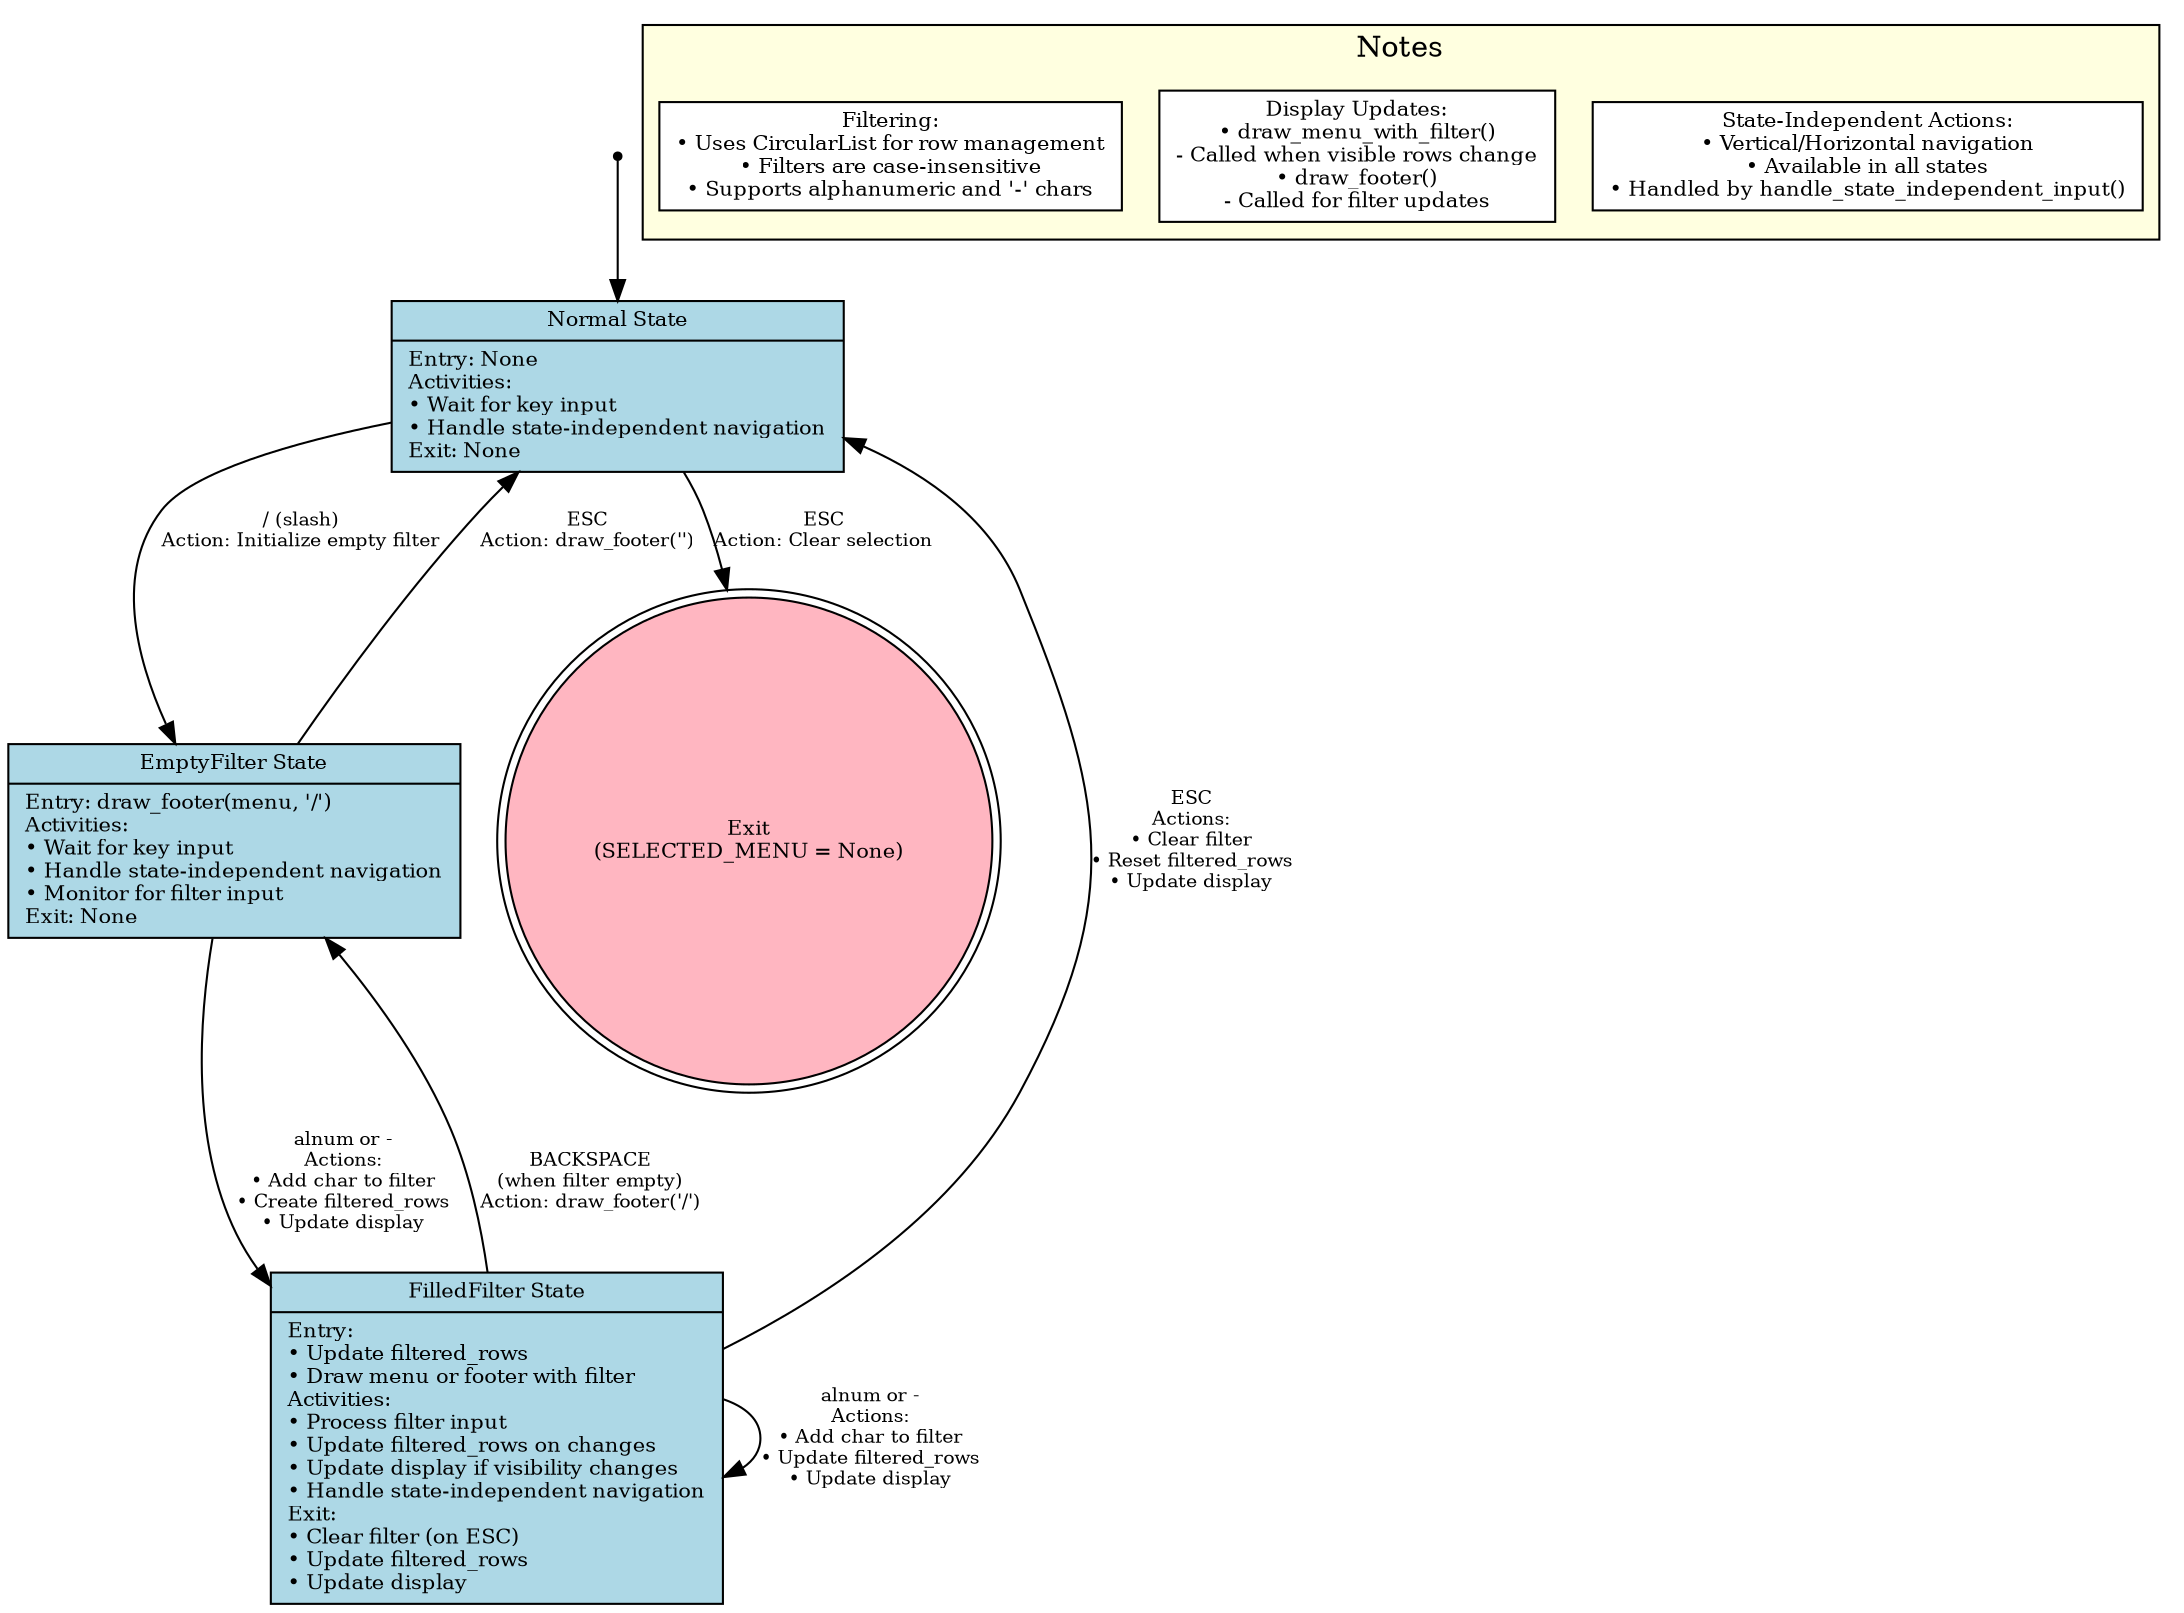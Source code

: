 digraph state_machine {
    // Graph styling
    rankdir=TB;
    compound=true;
    node [shape=record, style=filled, fillcolor=lightblue, fontsize=10];
    edge [fontsize=9];

    // States with entry/exit/activities
    Normal [label="{Normal State|Entry: None\l\
Activities:\l\
• Wait for key input\l\
• Handle state-independent navigation\l\
Exit: None\l}"];

    EmptyFilter [label="{EmptyFilter State|Entry: draw_footer(menu, '/')\l\
Activities:\l\
• Wait for key input\l\
• Handle state-independent navigation\l\
• Monitor for filter input\l\
Exit: None\l}"];

    FilledFilter [label="{FilledFilter State|Entry:\l\
• Update filtered_rows\l\
• Draw menu or footer with filter\l\
Activities:\l\
• Process filter input\l\
• Update filtered_rows on changes\l\
• Update display if visibility changes\l\
• Handle state-independent navigation\l\
Exit:\l\
• Clear filter (on ESC)\l\
• Update filtered_rows\l\
• Update display\l}"];

    // Exit node
    exit [shape=doublecircle, fillcolor=lightpink, label="Exit\n(SELECTED_MENU = None)"];

    // Initial state indicator
    start [shape=point, fillcolor=black];
    start -> Normal;

    // Transitions
    Normal -> EmptyFilter [label="/ (slash)\nAction: Initialize empty filter"];
    Normal -> exit [label="ESC\nAction: Clear selection"];

    EmptyFilter -> Normal [label="ESC\nAction: draw_footer('')"];
    EmptyFilter -> FilledFilter [label="alnum or -\nActions:\n• Add char to filter\n• Create filtered_rows\n• Update display"];

    FilledFilter -> Normal [label="ESC\nActions:\n• Clear filter\n• Reset filtered_rows\n• Update display"];
    FilledFilter -> EmptyFilter [label="BACKSPACE\n(when filter empty)\nAction: draw_footer('/')"];
    FilledFilter -> FilledFilter [label="alnum or -\nActions:\n• Add char to filter\n• Update filtered_rows\n• Update display"];

    // State-independent actions note
    subgraph cluster_notes {
        label="Notes";
        style=filled;
        fillcolor=lightyellow;
        node [style=filled, fillcolor=white];
        note1 [label="State-Independent Actions:\n• Vertical/Horizontal navigation\n• Available in all states\n• Handled by handle_state_independent_input()"];
        note2 [label="Display Updates:\n• draw_menu_with_filter()\n- Called when visible rows change\n• draw_footer()\n- Called for filter updates"];
        note3 [label="Filtering:\n• Uses CircularList for row management\n• Filters are case-insensitive\n• Supports alphanumeric and '-' chars"];
    }
}